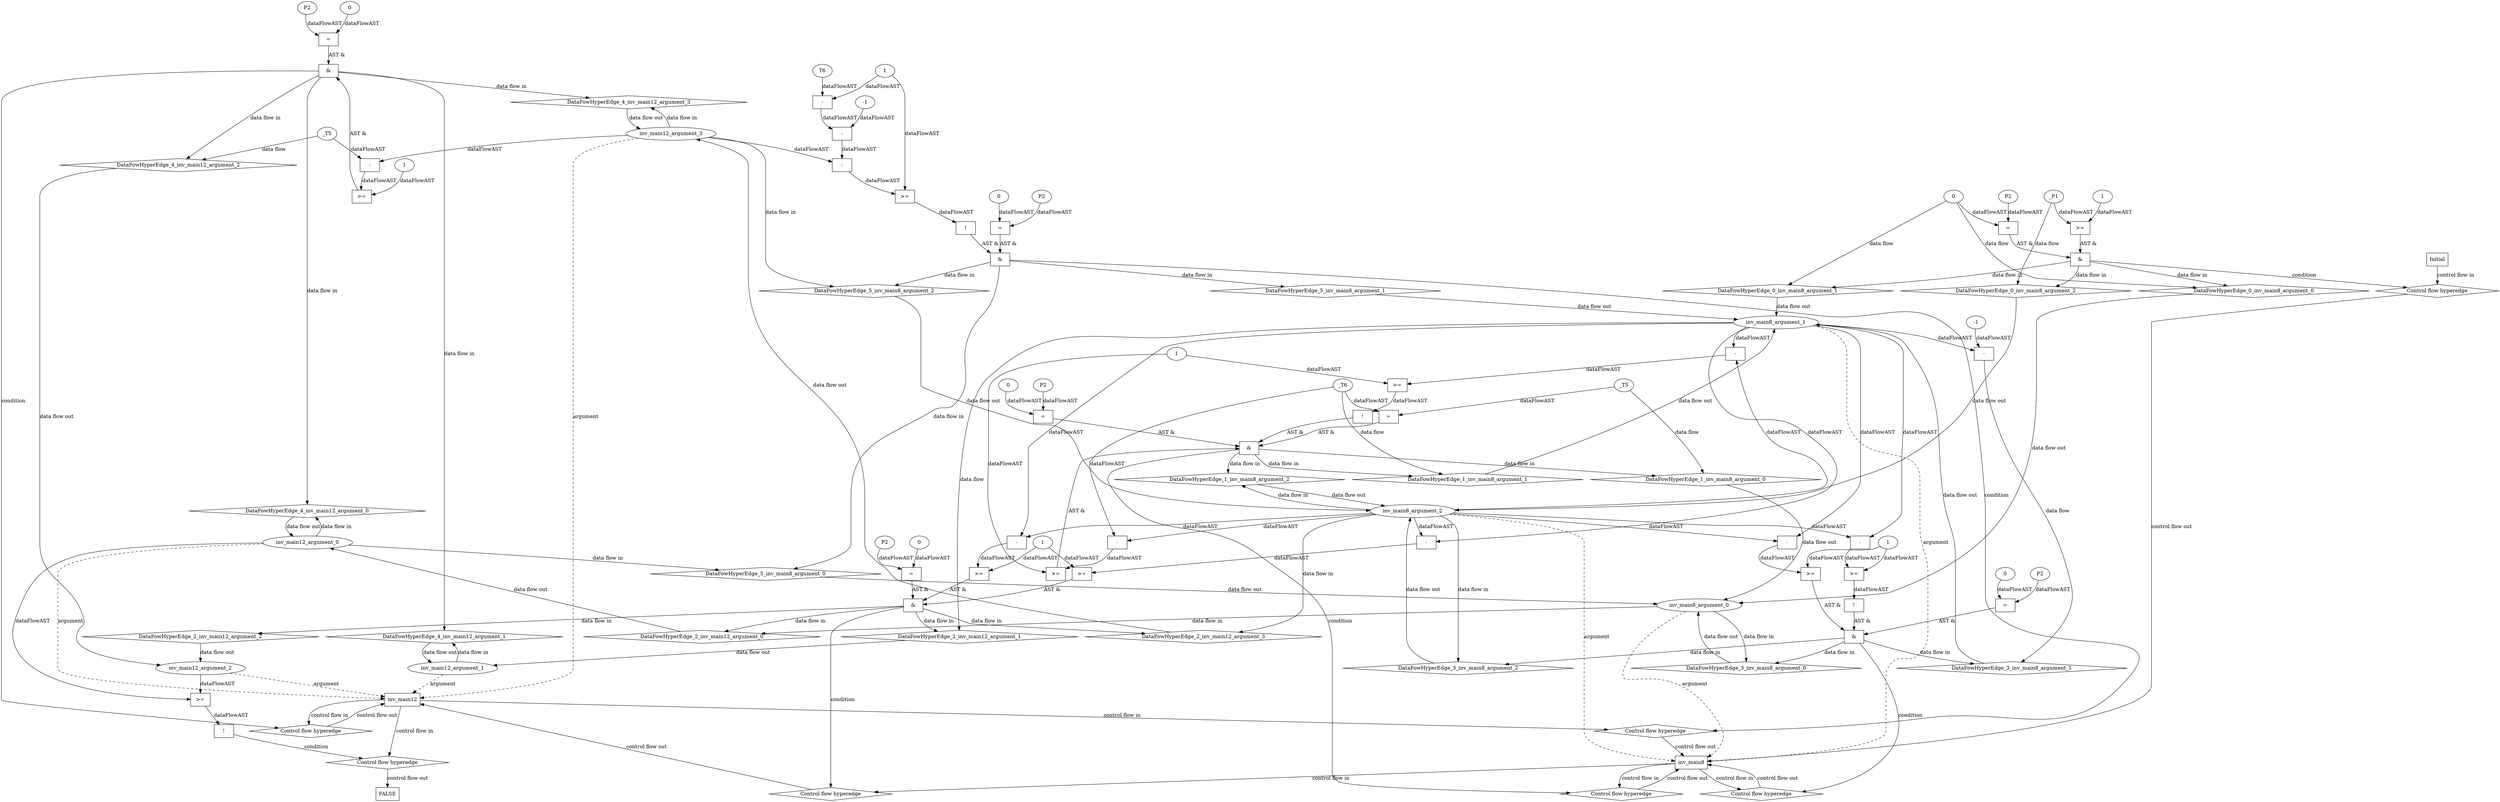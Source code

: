 digraph dag {
"inv_main12" [label="inv_main12" nodeName="inv_main12" class=cfn  shape="rect"];
"inv_main8" [label="inv_main8" nodeName="inv_main8" class=cfn  shape="rect"];
FALSE [label="FALSE" nodeName=FALSE class=cfn  shape="rect"];
Initial [label="Initial" nodeName=Initial class=cfn  shape="rect"];
ControlFowHyperEdge_0 [label="Control flow hyperedge" nodeName=ControlFowHyperEdge_0 class=controlFlowHyperEdge shape="diamond"];
"Initial" -> ControlFowHyperEdge_0 [label="control flow in"]
ControlFowHyperEdge_0 -> "inv_main8" [label="control flow out"]
ControlFowHyperEdge_1 [label="Control flow hyperedge" nodeName=ControlFowHyperEdge_1 class=controlFlowHyperEdge shape="diamond"];
"inv_main8" -> ControlFowHyperEdge_1 [label="control flow in"]
ControlFowHyperEdge_1 -> "inv_main8" [label="control flow out"]
ControlFowHyperEdge_2 [label="Control flow hyperedge" nodeName=ControlFowHyperEdge_2 class=controlFlowHyperEdge shape="diamond"];
"inv_main8" -> ControlFowHyperEdge_2 [label="control flow in"]
ControlFowHyperEdge_2 -> "inv_main12" [label="control flow out"]
ControlFowHyperEdge_3 [label="Control flow hyperedge" nodeName=ControlFowHyperEdge_3 class=controlFlowHyperEdge shape="diamond"];
"inv_main8" -> ControlFowHyperEdge_3 [label="control flow in"]
ControlFowHyperEdge_3 -> "inv_main8" [label="control flow out"]
ControlFowHyperEdge_4 [label="Control flow hyperedge" nodeName=ControlFowHyperEdge_4 class=controlFlowHyperEdge shape="diamond"];
"inv_main12" -> ControlFowHyperEdge_4 [label="control flow in"]
ControlFowHyperEdge_4 -> "inv_main12" [label="control flow out"]
ControlFowHyperEdge_5 [label="Control flow hyperedge" nodeName=ControlFowHyperEdge_5 class=controlFlowHyperEdge shape="diamond"];
"inv_main12" -> ControlFowHyperEdge_5 [label="control flow in"]
ControlFowHyperEdge_5 -> "inv_main8" [label="control flow out"]
ControlFowHyperEdge_6 [label="Control flow hyperedge" nodeName=ControlFowHyperEdge_6 class=controlFlowHyperEdge shape="diamond"];
"inv_main12" -> ControlFowHyperEdge_6 [label="control flow in"]
ControlFowHyperEdge_6 -> "FALSE" [label="control flow out"]
"inv_main8_argument_0" [label="inv_main8_argument_0" nodeName=argument0 class=argument  head="inv_main8" shape="oval"];
"inv_main8_argument_0" -> "inv_main8"[label="argument" style="dashed"]
"inv_main8_argument_1" [label="inv_main8_argument_1" nodeName=argument1 class=argument  head="inv_main8" shape="oval"];
"inv_main8_argument_1" -> "inv_main8"[label="argument" style="dashed"]
"inv_main8_argument_2" [label="inv_main8_argument_2" nodeName=argument2 class=argument  head="inv_main8" shape="oval"];
"inv_main8_argument_2" -> "inv_main8"[label="argument" style="dashed"]
"inv_main12_argument_0" [label="inv_main12_argument_0" nodeName=argument0 class=argument  head="inv_main12" shape="oval"];
"inv_main12_argument_0" -> "inv_main12"[label="argument" style="dashed"]
"inv_main12_argument_1" [label="inv_main12_argument_1" nodeName=argument1 class=argument  head="inv_main12" shape="oval"];
"inv_main12_argument_1" -> "inv_main12"[label="argument" style="dashed"]
"inv_main12_argument_2" [label="inv_main12_argument_2" nodeName=argument2 class=argument  head="inv_main12" shape="oval"];
"inv_main12_argument_2" -> "inv_main12"[label="argument" style="dashed"]
"inv_main12_argument_3" [label="inv_main12_argument_3" nodeName=argument3 class=argument  head="inv_main12" shape="oval"];
"inv_main12_argument_3" -> "inv_main12"[label="argument" style="dashed"]

"xxxinv_main8___Initial_0xxx_and" [label="&" nodeName="xxxinv_main8___Initial_0xxx_and" class=Operator shape="rect"];
"xxxinv_main8___Initial_0xxxguard_0_node_0" [label=">=" nodeName="xxxinv_main8___Initial_0xxxguard_0_node_0" class=Operator  shape="rect"];
"xxxinv_main8___Initial_0xxxguard_0_node_2" [label="1" nodeName="xxxinv_main8___Initial_0xxxguard_0_node_2" class=Literal ];
"xxxinv_main8___Initial_0xxxdataFlow2_node_0" -> "xxxinv_main8___Initial_0xxxguard_0_node_0"[label="dataFlowAST"]
"xxxinv_main8___Initial_0xxxguard_0_node_2" -> "xxxinv_main8___Initial_0xxxguard_0_node_0"[label="dataFlowAST"]

"xxxinv_main8___Initial_0xxxguard_0_node_0" -> "xxxinv_main8___Initial_0xxx_and" [label="AST &"];
"xxxinv_main8___Initial_0xxxguard1_node_0" [label="=" nodeName="xxxinv_main8___Initial_0xxxguard1_node_0" class=Operator  shape="rect"];
"xxxinv_main8___Initial_0xxxguard1_node_1" [label="P2" nodeName="xxxinv_main8___Initial_0xxxguard1_node_1" class=Constant ];
"xxxinv_main8___Initial_0xxxguard1_node_1" -> "xxxinv_main8___Initial_0xxxguard1_node_0"[label="dataFlowAST"]
"xxxinv_main8___Initial_0xxxdataFlow_0_node_0" -> "xxxinv_main8___Initial_0xxxguard1_node_0"[label="dataFlowAST"]

"xxxinv_main8___Initial_0xxxguard1_node_0" -> "xxxinv_main8___Initial_0xxx_and" [label="AST &"];
"xxxinv_main8___Initial_0xxx_and" -> "ControlFowHyperEdge_0" [label="condition"];
"xxxinv_main8___Initial_0xxxdataFlow_0_node_0" [label="0" nodeName="xxxinv_main8___Initial_0xxxdataFlow_0_node_0" class=Literal ];

"xxxinv_main8___Initial_0xxxdataFlow_0_node_0" -> "DataFowHyperEdge_0_inv_main8_argument_0" [label="data flow"];

"xxxinv_main8___Initial_0xxxdataFlow_0_node_0" -> "DataFowHyperEdge_0_inv_main8_argument_1" [label="data flow"];
"xxxinv_main8___Initial_0xxxdataFlow2_node_0" [label="_P1" nodeName="xxxinv_main8___Initial_0xxxdataFlow2_node_0" class=Constant ];

"xxxinv_main8___Initial_0xxxdataFlow2_node_0" -> "DataFowHyperEdge_0_inv_main8_argument_2" [label="data flow"];
"xxxinv_main8___inv_main8_1xxx_and" [label="&" nodeName="xxxinv_main8___inv_main8_1xxx_and" class=Operator shape="rect"];
"xxxinv_main8___inv_main8_1xxxguard_0_node_0" [label="!" nodeName="xxxinv_main8___inv_main8_1xxxguard_0_node_0" class=Operator shape="rect"];
"xxxinv_main8___inv_main8_1xxxguard_0_node_1" [label=">=" nodeName="xxxinv_main8___inv_main8_1xxxguard_0_node_1" class=Operator  shape="rect"];
"xxxinv_main8___inv_main8_1xxxguard_0_node_2" [label="-" nodeName="xxxinv_main8___inv_main8_1xxxguard_0_node_2" class= Operator shape="rect"];
"xxxinv_main8___inv_main8_1xxxguard_0_node_5" [label="1" nodeName="xxxinv_main8___inv_main8_1xxxguard_0_node_5" class=Literal ];
"xxxinv_main8___inv_main8_1xxxguard_0_node_1" -> "xxxinv_main8___inv_main8_1xxxguard_0_node_0"[label="dataFlowAST"]
"xxxinv_main8___inv_main8_1xxxguard_0_node_2" -> "xxxinv_main8___inv_main8_1xxxguard_0_node_1"[label="dataFlowAST"]
"xxxinv_main8___inv_main8_1xxxguard_0_node_5" -> "xxxinv_main8___inv_main8_1xxxguard_0_node_1"[label="dataFlowAST"]
"inv_main8_argument_2" -> "xxxinv_main8___inv_main8_1xxxguard_0_node_2"[label="dataFlowAST"]
"inv_main8_argument_1" -> "xxxinv_main8___inv_main8_1xxxguard_0_node_2"[label="dataFlowAST"]

"xxxinv_main8___inv_main8_1xxxguard_0_node_0" -> "xxxinv_main8___inv_main8_1xxx_and" [label="AST &"];
"xxxinv_main8___inv_main8_1xxxguard1_node_0" [label=">=" nodeName="xxxinv_main8___inv_main8_1xxxguard1_node_0" class=Operator  shape="rect"];
"xxxinv_main8___inv_main8_1xxxguard1_node_1" [label="-" nodeName="xxxinv_main8___inv_main8_1xxxguard1_node_1" class= Operator shape="rect"];
"xxxinv_main8___inv_main8_1xxxguard1_node_1" -> "xxxinv_main8___inv_main8_1xxxguard1_node_0"[label="dataFlowAST"]
"xxxinv_main8___inv_main8_1xxxguard_0_node_5" -> "xxxinv_main8___inv_main8_1xxxguard1_node_0"[label="dataFlowAST"]
"inv_main8_argument_2" -> "xxxinv_main8___inv_main8_1xxxguard1_node_1"[label="dataFlowAST"]
"xxxinv_main8___inv_main8_1xxxdataFlow1_node_0" -> "xxxinv_main8___inv_main8_1xxxguard1_node_1"[label="dataFlowAST"]

"xxxinv_main8___inv_main8_1xxxguard1_node_0" -> "xxxinv_main8___inv_main8_1xxx_and" [label="AST &"];
"xxxinv_main8___inv_main8_1xxxguard2_node_0" [label="=" nodeName="xxxinv_main8___inv_main8_1xxxguard2_node_0" class=Operator  shape="rect"];
"xxxinv_main8___inv_main8_1xxxguard2_node_1" [label="P2" nodeName="xxxinv_main8___inv_main8_1xxxguard2_node_1" class=Constant ];
"xxxinv_main8___inv_main8_1xxxguard2_node_2" [label="0" nodeName="xxxinv_main8___inv_main8_1xxxguard2_node_2" class=Literal ];
"xxxinv_main8___inv_main8_1xxxguard2_node_1" -> "xxxinv_main8___inv_main8_1xxxguard2_node_0"[label="dataFlowAST"]
"xxxinv_main8___inv_main8_1xxxguard2_node_2" -> "xxxinv_main8___inv_main8_1xxxguard2_node_0"[label="dataFlowAST"]

"xxxinv_main8___inv_main8_1xxxguard2_node_0" -> "xxxinv_main8___inv_main8_1xxx_and" [label="AST &"];
"xxxinv_main8___inv_main8_1xxxguard3_node_0" [label="=" nodeName="xxxinv_main8___inv_main8_1xxxguard3_node_0" class=Operator  shape="rect"];
"xxxinv_main8___inv_main8_1xxxdataFlow_0_node_0" -> "xxxinv_main8___inv_main8_1xxxguard3_node_0"[label="dataFlowAST"]
"xxxinv_main8___inv_main8_1xxxdataFlow1_node_0" -> "xxxinv_main8___inv_main8_1xxxguard3_node_0"[label="dataFlowAST"]

"xxxinv_main8___inv_main8_1xxxguard3_node_0" -> "xxxinv_main8___inv_main8_1xxx_and" [label="AST &"];
"xxxinv_main8___inv_main8_1xxx_and" -> "ControlFowHyperEdge_1" [label="condition"];
"xxxinv_main8___inv_main8_1xxxdataFlow_0_node_0" [label="_T5" nodeName="xxxinv_main8___inv_main8_1xxxdataFlow_0_node_0" class=Constant ];

"xxxinv_main8___inv_main8_1xxxdataFlow_0_node_0" -> "DataFowHyperEdge_1_inv_main8_argument_0" [label="data flow"];
"xxxinv_main8___inv_main8_1xxxdataFlow1_node_0" [label="_T6" nodeName="xxxinv_main8___inv_main8_1xxxdataFlow1_node_0" class=Constant ];

"xxxinv_main8___inv_main8_1xxxdataFlow1_node_0" -> "DataFowHyperEdge_1_inv_main8_argument_1" [label="data flow"];
"xxxinv_main12___inv_main8_2xxx_and" [label="&" nodeName="xxxinv_main12___inv_main8_2xxx_and" class=Operator shape="rect"];
"xxxinv_main12___inv_main8_2xxxguard_0_node_0" [label=">=" nodeName="xxxinv_main12___inv_main8_2xxxguard_0_node_0" class=Operator  shape="rect"];
"xxxinv_main12___inv_main8_2xxxguard_0_node_1" [label="-" nodeName="xxxinv_main12___inv_main8_2xxxguard_0_node_1" class= Operator shape="rect"];
"xxxinv_main12___inv_main8_2xxxguard_0_node_4" [label="1" nodeName="xxxinv_main12___inv_main8_2xxxguard_0_node_4" class=Literal ];
"xxxinv_main12___inv_main8_2xxxguard_0_node_1" -> "xxxinv_main12___inv_main8_2xxxguard_0_node_0"[label="dataFlowAST"]
"xxxinv_main12___inv_main8_2xxxguard_0_node_4" -> "xxxinv_main12___inv_main8_2xxxguard_0_node_0"[label="dataFlowAST"]
"inv_main8_argument_2" -> "xxxinv_main12___inv_main8_2xxxguard_0_node_1"[label="dataFlowAST"]
"inv_main8_argument_1" -> "xxxinv_main12___inv_main8_2xxxguard_0_node_1"[label="dataFlowAST"]

"xxxinv_main12___inv_main8_2xxxguard_0_node_0" -> "xxxinv_main12___inv_main8_2xxx_and" [label="AST &"];
"xxxinv_main12___inv_main8_2xxxguard1_node_0" [label=">=" nodeName="xxxinv_main12___inv_main8_2xxxguard1_node_0" class=Operator  shape="rect"];
"xxxinv_main12___inv_main8_2xxxguard1_node_1" [label="-" nodeName="xxxinv_main12___inv_main8_2xxxguard1_node_1" class= Operator shape="rect"];
"xxxinv_main12___inv_main8_2xxxguard1_node_1" -> "xxxinv_main12___inv_main8_2xxxguard1_node_0"[label="dataFlowAST"]
"xxxinv_main12___inv_main8_2xxxguard_0_node_4" -> "xxxinv_main12___inv_main8_2xxxguard1_node_0"[label="dataFlowAST"]
"inv_main8_argument_2" -> "xxxinv_main12___inv_main8_2xxxguard1_node_1"[label="dataFlowAST"]
"inv_main8_argument_1" -> "xxxinv_main12___inv_main8_2xxxguard1_node_1"[label="dataFlowAST"]

"xxxinv_main12___inv_main8_2xxxguard1_node_0" -> "xxxinv_main12___inv_main8_2xxx_and" [label="AST &"];
"xxxinv_main12___inv_main8_2xxxguard2_node_0" [label="=" nodeName="xxxinv_main12___inv_main8_2xxxguard2_node_0" class=Operator  shape="rect"];
"xxxinv_main12___inv_main8_2xxxguard2_node_1" [label="P2" nodeName="xxxinv_main12___inv_main8_2xxxguard2_node_1" class=Constant ];
"xxxinv_main12___inv_main8_2xxxguard2_node_2" [label="0" nodeName="xxxinv_main12___inv_main8_2xxxguard2_node_2" class=Literal ];
"xxxinv_main12___inv_main8_2xxxguard2_node_1" -> "xxxinv_main12___inv_main8_2xxxguard2_node_0"[label="dataFlowAST"]
"xxxinv_main12___inv_main8_2xxxguard2_node_2" -> "xxxinv_main12___inv_main8_2xxxguard2_node_0"[label="dataFlowAST"]

"xxxinv_main12___inv_main8_2xxxguard2_node_0" -> "xxxinv_main12___inv_main8_2xxx_and" [label="AST &"];
"xxxinv_main12___inv_main8_2xxx_and" -> "ControlFowHyperEdge_2" [label="condition"];

"inv_main8_argument_1" -> "DataFowHyperEdge_2_inv_main12_argument_1" [label="data flow"];
"xxxinv_main8___inv_main8_3xxx_and" [label="&" nodeName="xxxinv_main8___inv_main8_3xxx_and" class=Operator shape="rect"];
"xxxinv_main8___inv_main8_3xxxguard_0_node_0" [label=">=" nodeName="xxxinv_main8___inv_main8_3xxxguard_0_node_0" class=Operator  shape="rect"];
"xxxinv_main8___inv_main8_3xxxguard_0_node_1" [label="-" nodeName="xxxinv_main8___inv_main8_3xxxguard_0_node_1" class= Operator shape="rect"];
"xxxinv_main8___inv_main8_3xxxguard_0_node_4" [label="1" nodeName="xxxinv_main8___inv_main8_3xxxguard_0_node_4" class=Literal ];
"xxxinv_main8___inv_main8_3xxxguard_0_node_1" -> "xxxinv_main8___inv_main8_3xxxguard_0_node_0"[label="dataFlowAST"]
"xxxinv_main8___inv_main8_3xxxguard_0_node_4" -> "xxxinv_main8___inv_main8_3xxxguard_0_node_0"[label="dataFlowAST"]
"inv_main8_argument_2" -> "xxxinv_main8___inv_main8_3xxxguard_0_node_1"[label="dataFlowAST"]
"inv_main8_argument_1" -> "xxxinv_main8___inv_main8_3xxxguard_0_node_1"[label="dataFlowAST"]

"xxxinv_main8___inv_main8_3xxxguard_0_node_0" -> "xxxinv_main8___inv_main8_3xxx_and" [label="AST &"];
"xxxinv_main8___inv_main8_3xxxguard1_node_0" [label="!" nodeName="xxxinv_main8___inv_main8_3xxxguard1_node_0" class=Operator shape="rect"];
"xxxinv_main8___inv_main8_3xxxguard1_node_1" [label=">=" nodeName="xxxinv_main8___inv_main8_3xxxguard1_node_1" class=Operator  shape="rect"];
"xxxinv_main8___inv_main8_3xxxguard1_node_2" [label="-" nodeName="xxxinv_main8___inv_main8_3xxxguard1_node_2" class= Operator shape="rect"];
"xxxinv_main8___inv_main8_3xxxguard1_node_1" -> "xxxinv_main8___inv_main8_3xxxguard1_node_0"[label="dataFlowAST"]
"xxxinv_main8___inv_main8_3xxxguard1_node_2" -> "xxxinv_main8___inv_main8_3xxxguard1_node_1"[label="dataFlowAST"]
"xxxinv_main8___inv_main8_3xxxguard_0_node_4" -> "xxxinv_main8___inv_main8_3xxxguard1_node_1"[label="dataFlowAST"]
"inv_main8_argument_2" -> "xxxinv_main8___inv_main8_3xxxguard1_node_2"[label="dataFlowAST"]
"inv_main8_argument_1" -> "xxxinv_main8___inv_main8_3xxxguard1_node_2"[label="dataFlowAST"]

"xxxinv_main8___inv_main8_3xxxguard1_node_0" -> "xxxinv_main8___inv_main8_3xxx_and" [label="AST &"];
"xxxinv_main8___inv_main8_3xxxguard2_node_0" [label="=" nodeName="xxxinv_main8___inv_main8_3xxxguard2_node_0" class=Operator  shape="rect"];
"xxxinv_main8___inv_main8_3xxxguard2_node_1" [label="P2" nodeName="xxxinv_main8___inv_main8_3xxxguard2_node_1" class=Constant ];
"xxxinv_main8___inv_main8_3xxxguard2_node_2" [label="0" nodeName="xxxinv_main8___inv_main8_3xxxguard2_node_2" class=Literal ];
"xxxinv_main8___inv_main8_3xxxguard2_node_1" -> "xxxinv_main8___inv_main8_3xxxguard2_node_0"[label="dataFlowAST"]
"xxxinv_main8___inv_main8_3xxxguard2_node_2" -> "xxxinv_main8___inv_main8_3xxxguard2_node_0"[label="dataFlowAST"]

"xxxinv_main8___inv_main8_3xxxguard2_node_0" -> "xxxinv_main8___inv_main8_3xxx_and" [label="AST &"];
"xxxinv_main8___inv_main8_3xxx_and" -> "ControlFowHyperEdge_3" [label="condition"];
"xxxinv_main8___inv_main8_3xxxdataFlow_0_node_0" [label="-" nodeName="xxxinv_main8___inv_main8_3xxxdataFlow_0_node_0" class= Operator shape="rect"];
"xxxinv_main8___inv_main8_3xxxdataFlow_0_node_2" [label="-1" nodeName="xxxinv_main8___inv_main8_3xxxdataFlow_0_node_2" class=Literal ];
"inv_main8_argument_1" -> "xxxinv_main8___inv_main8_3xxxdataFlow_0_node_0"[label="dataFlowAST"]
"xxxinv_main8___inv_main8_3xxxdataFlow_0_node_2" -> "xxxinv_main8___inv_main8_3xxxdataFlow_0_node_0"[label="dataFlowAST"]

"xxxinv_main8___inv_main8_3xxxdataFlow_0_node_0" -> "DataFowHyperEdge_3_inv_main8_argument_1" [label="data flow"];
"xxxinv_main12___inv_main12_4xxx_and" [label="&" nodeName="xxxinv_main12___inv_main12_4xxx_and" class=Operator shape="rect"];
"xxxinv_main12___inv_main12_4xxxguard_0_node_0" [label=">=" nodeName="xxxinv_main12___inv_main12_4xxxguard_0_node_0" class=Operator  shape="rect"];
"xxxinv_main12___inv_main12_4xxxguard_0_node_1" [label="-" nodeName="xxxinv_main12___inv_main12_4xxxguard_0_node_1" class= Operator shape="rect"];
"xxxinv_main12___inv_main12_4xxxguard_0_node_4" [label="1" nodeName="xxxinv_main12___inv_main12_4xxxguard_0_node_4" class=Literal ];
"xxxinv_main12___inv_main12_4xxxguard_0_node_1" -> "xxxinv_main12___inv_main12_4xxxguard_0_node_0"[label="dataFlowAST"]
"xxxinv_main12___inv_main12_4xxxguard_0_node_4" -> "xxxinv_main12___inv_main12_4xxxguard_0_node_0"[label="dataFlowAST"]
"inv_main12_argument_3" -> "xxxinv_main12___inv_main12_4xxxguard_0_node_1"[label="dataFlowAST"]
"xxxinv_main12___inv_main12_4xxxdataFlow_0_node_0" -> "xxxinv_main12___inv_main12_4xxxguard_0_node_1"[label="dataFlowAST"]

"xxxinv_main12___inv_main12_4xxxguard_0_node_0" -> "xxxinv_main12___inv_main12_4xxx_and" [label="AST &"];
"xxxinv_main12___inv_main12_4xxxguard1_node_0" [label="=" nodeName="xxxinv_main12___inv_main12_4xxxguard1_node_0" class=Operator  shape="rect"];
"xxxinv_main12___inv_main12_4xxxguard1_node_1" [label="P2" nodeName="xxxinv_main12___inv_main12_4xxxguard1_node_1" class=Constant ];
"xxxinv_main12___inv_main12_4xxxguard1_node_2" [label="0" nodeName="xxxinv_main12___inv_main12_4xxxguard1_node_2" class=Literal ];
"xxxinv_main12___inv_main12_4xxxguard1_node_1" -> "xxxinv_main12___inv_main12_4xxxguard1_node_0"[label="dataFlowAST"]
"xxxinv_main12___inv_main12_4xxxguard1_node_2" -> "xxxinv_main12___inv_main12_4xxxguard1_node_0"[label="dataFlowAST"]

"xxxinv_main12___inv_main12_4xxxguard1_node_0" -> "xxxinv_main12___inv_main12_4xxx_and" [label="AST &"];
"xxxinv_main12___inv_main12_4xxx_and" -> "ControlFowHyperEdge_4" [label="condition"];
"xxxinv_main12___inv_main12_4xxxdataFlow_0_node_0" [label="_T5" nodeName="xxxinv_main12___inv_main12_4xxxdataFlow_0_node_0" class=Constant ];

"xxxinv_main12___inv_main12_4xxxdataFlow_0_node_0" -> "DataFowHyperEdge_4_inv_main12_argument_2" [label="data flow"];
"xxxinv_main8___inv_main12_5xxx_and" [label="&" nodeName="xxxinv_main8___inv_main12_5xxx_and" class=Operator shape="rect"];
"xxxinv_main8___inv_main12_5xxxguard_0_node_0" [label="!" nodeName="xxxinv_main8___inv_main12_5xxxguard_0_node_0" class=Operator shape="rect"];
"xxxinv_main8___inv_main12_5xxxguard_0_node_1" [label=">=" nodeName="xxxinv_main8___inv_main12_5xxxguard_0_node_1" class=Operator  shape="rect"];
"xxxinv_main8___inv_main12_5xxxguard_0_node_2" [label="-" nodeName="xxxinv_main8___inv_main12_5xxxguard_0_node_2" class= Operator shape="rect"];
"xxxinv_main8___inv_main12_5xxxguard_0_node_4" [label="-" nodeName="xxxinv_main8___inv_main12_5xxxguard_0_node_4" class= Operator shape="rect"];
"xxxinv_main8___inv_main12_5xxxguard_0_node_5" [label="-" nodeName="xxxinv_main8___inv_main12_5xxxguard_0_node_5" class= Operator shape="rect"];
"xxxinv_main8___inv_main12_5xxxguard_0_node_6" [label="T6" nodeName="xxxinv_main8___inv_main12_5xxxguard_0_node_6" class=Constant ];
"xxxinv_main8___inv_main12_5xxxguard_0_node_7" [label="1" nodeName="xxxinv_main8___inv_main12_5xxxguard_0_node_7" class=Literal ];
"xxxinv_main8___inv_main12_5xxxguard_0_node_8" [label="-1" nodeName="xxxinv_main8___inv_main12_5xxxguard_0_node_8" class=Literal ];
"xxxinv_main8___inv_main12_5xxxguard_0_node_1" -> "xxxinv_main8___inv_main12_5xxxguard_0_node_0"[label="dataFlowAST"]
"xxxinv_main8___inv_main12_5xxxguard_0_node_2" -> "xxxinv_main8___inv_main12_5xxxguard_0_node_1"[label="dataFlowAST"]
"xxxinv_main8___inv_main12_5xxxguard_0_node_7" -> "xxxinv_main8___inv_main12_5xxxguard_0_node_1"[label="dataFlowAST"]
"inv_main12_argument_3" -> "xxxinv_main8___inv_main12_5xxxguard_0_node_2"[label="dataFlowAST"]
"xxxinv_main8___inv_main12_5xxxguard_0_node_4" -> "xxxinv_main8___inv_main12_5xxxguard_0_node_2"[label="dataFlowAST"]
"xxxinv_main8___inv_main12_5xxxguard_0_node_5" -> "xxxinv_main8___inv_main12_5xxxguard_0_node_4"[label="dataFlowAST"]
"xxxinv_main8___inv_main12_5xxxguard_0_node_8" -> "xxxinv_main8___inv_main12_5xxxguard_0_node_4"[label="dataFlowAST"]
"xxxinv_main8___inv_main12_5xxxguard_0_node_6" -> "xxxinv_main8___inv_main12_5xxxguard_0_node_5"[label="dataFlowAST"]
"xxxinv_main8___inv_main12_5xxxguard_0_node_7" -> "xxxinv_main8___inv_main12_5xxxguard_0_node_5"[label="dataFlowAST"]

"xxxinv_main8___inv_main12_5xxxguard_0_node_0" -> "xxxinv_main8___inv_main12_5xxx_and" [label="AST &"];
"xxxinv_main8___inv_main12_5xxxguard1_node_0" [label="=" nodeName="xxxinv_main8___inv_main12_5xxxguard1_node_0" class=Operator  shape="rect"];
"xxxinv_main8___inv_main12_5xxxguard1_node_1" [label="P2" nodeName="xxxinv_main8___inv_main12_5xxxguard1_node_1" class=Constant ];
"xxxinv_main8___inv_main12_5xxxguard1_node_2" [label="0" nodeName="xxxinv_main8___inv_main12_5xxxguard1_node_2" class=Literal ];
"xxxinv_main8___inv_main12_5xxxguard1_node_1" -> "xxxinv_main8___inv_main12_5xxxguard1_node_0"[label="dataFlowAST"]
"xxxinv_main8___inv_main12_5xxxguard1_node_2" -> "xxxinv_main8___inv_main12_5xxxguard1_node_0"[label="dataFlowAST"]

"xxxinv_main8___inv_main12_5xxxguard1_node_0" -> "xxxinv_main8___inv_main12_5xxx_and" [label="AST &"];
"xxxinv_main8___inv_main12_5xxx_and" -> "ControlFowHyperEdge_5" [label="condition"];
"xxxFALSE___inv_main12_6xxxguard_0_node_0" [label="!" nodeName="xxxFALSE___inv_main12_6xxxguard_0_node_0" class=Operator shape="rect"];
"xxxFALSE___inv_main12_6xxxguard_0_node_1" [label=">=" nodeName="xxxFALSE___inv_main12_6xxxguard_0_node_1" class=Operator  shape="rect"];
"xxxFALSE___inv_main12_6xxxguard_0_node_1" -> "xxxFALSE___inv_main12_6xxxguard_0_node_0"[label="dataFlowAST"]
"inv_main12_argument_2" -> "xxxFALSE___inv_main12_6xxxguard_0_node_1"[label="dataFlowAST"]
"inv_main12_argument_0" -> "xxxFALSE___inv_main12_6xxxguard_0_node_1"[label="dataFlowAST"]

"xxxFALSE___inv_main12_6xxxguard_0_node_0" -> "ControlFowHyperEdge_6" [label="condition"];
"DataFowHyperEdge_0_inv_main8_argument_0" [label="DataFowHyperEdge_0_inv_main8_argument_0" nodeName="DataFowHyperEdge_0_inv_main8_argument_0" class=DataFlowHyperedge shape="diamond"];
"DataFowHyperEdge_0_inv_main8_argument_0" -> "inv_main8_argument_0"[label="data flow out"]
"xxxinv_main8___Initial_0xxx_and" -> "DataFowHyperEdge_0_inv_main8_argument_0"[label="data flow in"]
"DataFowHyperEdge_0_inv_main8_argument_1" [label="DataFowHyperEdge_0_inv_main8_argument_1" nodeName="DataFowHyperEdge_0_inv_main8_argument_1" class=DataFlowHyperedge shape="diamond"];
"DataFowHyperEdge_0_inv_main8_argument_1" -> "inv_main8_argument_1"[label="data flow out"]
"xxxinv_main8___Initial_0xxx_and" -> "DataFowHyperEdge_0_inv_main8_argument_1"[label="data flow in"]
"DataFowHyperEdge_0_inv_main8_argument_2" [label="DataFowHyperEdge_0_inv_main8_argument_2" nodeName="DataFowHyperEdge_0_inv_main8_argument_2" class=DataFlowHyperedge shape="diamond"];
"DataFowHyperEdge_0_inv_main8_argument_2" -> "inv_main8_argument_2"[label="data flow out"]
"xxxinv_main8___Initial_0xxx_and" -> "DataFowHyperEdge_0_inv_main8_argument_2"[label="data flow in"]
"DataFowHyperEdge_1_inv_main8_argument_0" [label="DataFowHyperEdge_1_inv_main8_argument_0" nodeName="DataFowHyperEdge_1_inv_main8_argument_0" class=DataFlowHyperedge shape="diamond"];
"DataFowHyperEdge_1_inv_main8_argument_0" -> "inv_main8_argument_0"[label="data flow out"]
"xxxinv_main8___inv_main8_1xxx_and" -> "DataFowHyperEdge_1_inv_main8_argument_0"[label="data flow in"]
"DataFowHyperEdge_1_inv_main8_argument_1" [label="DataFowHyperEdge_1_inv_main8_argument_1" nodeName="DataFowHyperEdge_1_inv_main8_argument_1" class=DataFlowHyperedge shape="diamond"];
"DataFowHyperEdge_1_inv_main8_argument_1" -> "inv_main8_argument_1"[label="data flow out"]
"xxxinv_main8___inv_main8_1xxx_and" -> "DataFowHyperEdge_1_inv_main8_argument_1"[label="data flow in"]
"DataFowHyperEdge_1_inv_main8_argument_2" [label="DataFowHyperEdge_1_inv_main8_argument_2" nodeName="DataFowHyperEdge_1_inv_main8_argument_2" class=DataFlowHyperedge shape="diamond"];
"DataFowHyperEdge_1_inv_main8_argument_2" -> "inv_main8_argument_2"[label="data flow out"]
"xxxinv_main8___inv_main8_1xxx_and" -> "DataFowHyperEdge_1_inv_main8_argument_2"[label="data flow in"]
"DataFowHyperEdge_2_inv_main12_argument_0" [label="DataFowHyperEdge_2_inv_main12_argument_0" nodeName="DataFowHyperEdge_2_inv_main12_argument_0" class=DataFlowHyperedge shape="diamond"];
"DataFowHyperEdge_2_inv_main12_argument_0" -> "inv_main12_argument_0"[label="data flow out"]
"xxxinv_main12___inv_main8_2xxx_and" -> "DataFowHyperEdge_2_inv_main12_argument_0"[label="data flow in"]
"DataFowHyperEdge_2_inv_main12_argument_1" [label="DataFowHyperEdge_2_inv_main12_argument_1" nodeName="DataFowHyperEdge_2_inv_main12_argument_1" class=DataFlowHyperedge shape="diamond"];
"DataFowHyperEdge_2_inv_main12_argument_1" -> "inv_main12_argument_1"[label="data flow out"]
"xxxinv_main12___inv_main8_2xxx_and" -> "DataFowHyperEdge_2_inv_main12_argument_1"[label="data flow in"]
"DataFowHyperEdge_2_inv_main12_argument_2" [label="DataFowHyperEdge_2_inv_main12_argument_2" nodeName="DataFowHyperEdge_2_inv_main12_argument_2" class=DataFlowHyperedge shape="diamond"];
"DataFowHyperEdge_2_inv_main12_argument_2" -> "inv_main12_argument_2"[label="data flow out"]
"xxxinv_main12___inv_main8_2xxx_and" -> "DataFowHyperEdge_2_inv_main12_argument_2"[label="data flow in"]
"DataFowHyperEdge_2_inv_main12_argument_3" [label="DataFowHyperEdge_2_inv_main12_argument_3" nodeName="DataFowHyperEdge_2_inv_main12_argument_3" class=DataFlowHyperedge shape="diamond"];
"DataFowHyperEdge_2_inv_main12_argument_3" -> "inv_main12_argument_3"[label="data flow out"]
"xxxinv_main12___inv_main8_2xxx_and" -> "DataFowHyperEdge_2_inv_main12_argument_3"[label="data flow in"]
"DataFowHyperEdge_3_inv_main8_argument_0" [label="DataFowHyperEdge_3_inv_main8_argument_0" nodeName="DataFowHyperEdge_3_inv_main8_argument_0" class=DataFlowHyperedge shape="diamond"];
"DataFowHyperEdge_3_inv_main8_argument_0" -> "inv_main8_argument_0"[label="data flow out"]
"xxxinv_main8___inv_main8_3xxx_and" -> "DataFowHyperEdge_3_inv_main8_argument_0"[label="data flow in"]
"DataFowHyperEdge_3_inv_main8_argument_1" [label="DataFowHyperEdge_3_inv_main8_argument_1" nodeName="DataFowHyperEdge_3_inv_main8_argument_1" class=DataFlowHyperedge shape="diamond"];
"DataFowHyperEdge_3_inv_main8_argument_1" -> "inv_main8_argument_1"[label="data flow out"]
"xxxinv_main8___inv_main8_3xxx_and" -> "DataFowHyperEdge_3_inv_main8_argument_1"[label="data flow in"]
"DataFowHyperEdge_3_inv_main8_argument_2" [label="DataFowHyperEdge_3_inv_main8_argument_2" nodeName="DataFowHyperEdge_3_inv_main8_argument_2" class=DataFlowHyperedge shape="diamond"];
"DataFowHyperEdge_3_inv_main8_argument_2" -> "inv_main8_argument_2"[label="data flow out"]
"xxxinv_main8___inv_main8_3xxx_and" -> "DataFowHyperEdge_3_inv_main8_argument_2"[label="data flow in"]
"DataFowHyperEdge_4_inv_main12_argument_0" [label="DataFowHyperEdge_4_inv_main12_argument_0" nodeName="DataFowHyperEdge_4_inv_main12_argument_0" class=DataFlowHyperedge shape="diamond"];
"DataFowHyperEdge_4_inv_main12_argument_0" -> "inv_main12_argument_0"[label="data flow out"]
"xxxinv_main12___inv_main12_4xxx_and" -> "DataFowHyperEdge_4_inv_main12_argument_0"[label="data flow in"]
"DataFowHyperEdge_4_inv_main12_argument_1" [label="DataFowHyperEdge_4_inv_main12_argument_1" nodeName="DataFowHyperEdge_4_inv_main12_argument_1" class=DataFlowHyperedge shape="diamond"];
"DataFowHyperEdge_4_inv_main12_argument_1" -> "inv_main12_argument_1"[label="data flow out"]
"xxxinv_main12___inv_main12_4xxx_and" -> "DataFowHyperEdge_4_inv_main12_argument_1"[label="data flow in"]
"DataFowHyperEdge_4_inv_main12_argument_2" [label="DataFowHyperEdge_4_inv_main12_argument_2" nodeName="DataFowHyperEdge_4_inv_main12_argument_2" class=DataFlowHyperedge shape="diamond"];
"DataFowHyperEdge_4_inv_main12_argument_2" -> "inv_main12_argument_2"[label="data flow out"]
"xxxinv_main12___inv_main12_4xxx_and" -> "DataFowHyperEdge_4_inv_main12_argument_2"[label="data flow in"]
"DataFowHyperEdge_4_inv_main12_argument_3" [label="DataFowHyperEdge_4_inv_main12_argument_3" nodeName="DataFowHyperEdge_4_inv_main12_argument_3" class=DataFlowHyperedge shape="diamond"];
"DataFowHyperEdge_4_inv_main12_argument_3" -> "inv_main12_argument_3"[label="data flow out"]
"xxxinv_main12___inv_main12_4xxx_and" -> "DataFowHyperEdge_4_inv_main12_argument_3"[label="data flow in"]
"DataFowHyperEdge_5_inv_main8_argument_0" [label="DataFowHyperEdge_5_inv_main8_argument_0" nodeName="DataFowHyperEdge_5_inv_main8_argument_0" class=DataFlowHyperedge shape="diamond"];
"DataFowHyperEdge_5_inv_main8_argument_0" -> "inv_main8_argument_0"[label="data flow out"]
"xxxinv_main8___inv_main12_5xxx_and" -> "DataFowHyperEdge_5_inv_main8_argument_0"[label="data flow in"]
"DataFowHyperEdge_5_inv_main8_argument_1" [label="DataFowHyperEdge_5_inv_main8_argument_1" nodeName="DataFowHyperEdge_5_inv_main8_argument_1" class=DataFlowHyperedge shape="diamond"];
"DataFowHyperEdge_5_inv_main8_argument_1" -> "inv_main8_argument_1"[label="data flow out"]
"xxxinv_main8___inv_main12_5xxx_and" -> "DataFowHyperEdge_5_inv_main8_argument_1"[label="data flow in"]
"DataFowHyperEdge_5_inv_main8_argument_2" [label="DataFowHyperEdge_5_inv_main8_argument_2" nodeName="DataFowHyperEdge_5_inv_main8_argument_2" class=DataFlowHyperedge shape="diamond"];
"DataFowHyperEdge_5_inv_main8_argument_2" -> "inv_main8_argument_2"[label="data flow out"]
"xxxinv_main8___inv_main12_5xxx_and" -> "DataFowHyperEdge_5_inv_main8_argument_2"[label="data flow in"]
"inv_main8_argument_2" -> "DataFowHyperEdge_1_inv_main8_argument_2"[label="data flow in"]
"inv_main8_argument_0" -> "DataFowHyperEdge_2_inv_main12_argument_0"[label="data flow in"]
"inv_main8_argument_2" -> "DataFowHyperEdge_2_inv_main12_argument_3"[label="data flow in"]
"inv_main8_argument_0" -> "DataFowHyperEdge_3_inv_main8_argument_0"[label="data flow in"]
"inv_main8_argument_2" -> "DataFowHyperEdge_3_inv_main8_argument_2"[label="data flow in"]
"inv_main12_argument_0" -> "DataFowHyperEdge_4_inv_main12_argument_0"[label="data flow in"]
"inv_main12_argument_1" -> "DataFowHyperEdge_4_inv_main12_argument_1"[label="data flow in"]
"inv_main12_argument_3" -> "DataFowHyperEdge_4_inv_main12_argument_3"[label="data flow in"]
"inv_main12_argument_0" -> "DataFowHyperEdge_5_inv_main8_argument_0"[label="data flow in"]
"inv_main12_argument_3" -> "DataFowHyperEdge_5_inv_main8_argument_2"[label="data flow in"]




}
